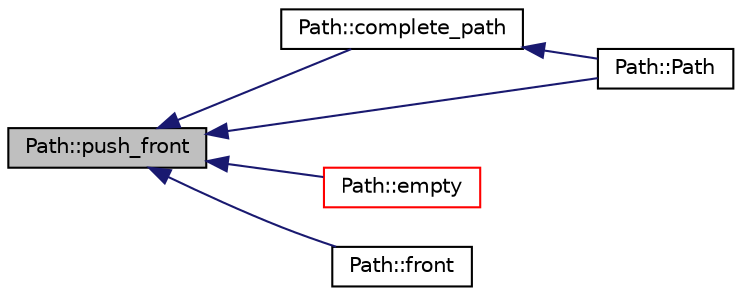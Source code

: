 digraph "Path::push_front"
{
  edge [fontname="Helvetica",fontsize="10",labelfontname="Helvetica",labelfontsize="10"];
  node [fontname="Helvetica",fontsize="10",shape=record];
  rankdir="LR";
  Node291 [label="Path::push_front",height=0.2,width=0.4,color="black", fillcolor="grey75", style="filled", fontcolor="black"];
  Node291 -> Node292 [dir="back",color="midnightblue",fontsize="10",style="solid",fontname="Helvetica"];
  Node292 [label="Path::complete_path",height=0.2,width=0.4,color="black", fillcolor="white", style="filled",URL="$classPath.html#a23333ad174f0b6a6714b950103ef9ce6",tooltip="constructs a path based on results "];
  Node292 -> Node293 [dir="back",color="midnightblue",fontsize="10",style="solid",fontname="Helvetica"];
  Node293 [label="Path::Path",height=0.2,width=0.4,color="black", fillcolor="white", style="filled",URL="$classPath.html#aefd4e6782925f499fd2ea0c683ab0ab0"];
  Node291 -> Node294 [dir="back",color="midnightblue",fontsize="10",style="solid",fontname="Helvetica"];
  Node294 [label="Path::empty",height=0.2,width=0.4,color="red", fillcolor="white", style="filled",URL="$classPath.html#a75bd5ccf60152fefaff1df56be09946b"];
  Node291 -> Node323 [dir="back",color="midnightblue",fontsize="10",style="solid",fontname="Helvetica"];
  Node323 [label="Path::front",height=0.2,width=0.4,color="black", fillcolor="white", style="filled",URL="$classPath.html#a6fc87e41a998bdfe9fd94c3647e6f2ba"];
  Node291 -> Node293 [dir="back",color="midnightblue",fontsize="10",style="solid",fontname="Helvetica"];
}
